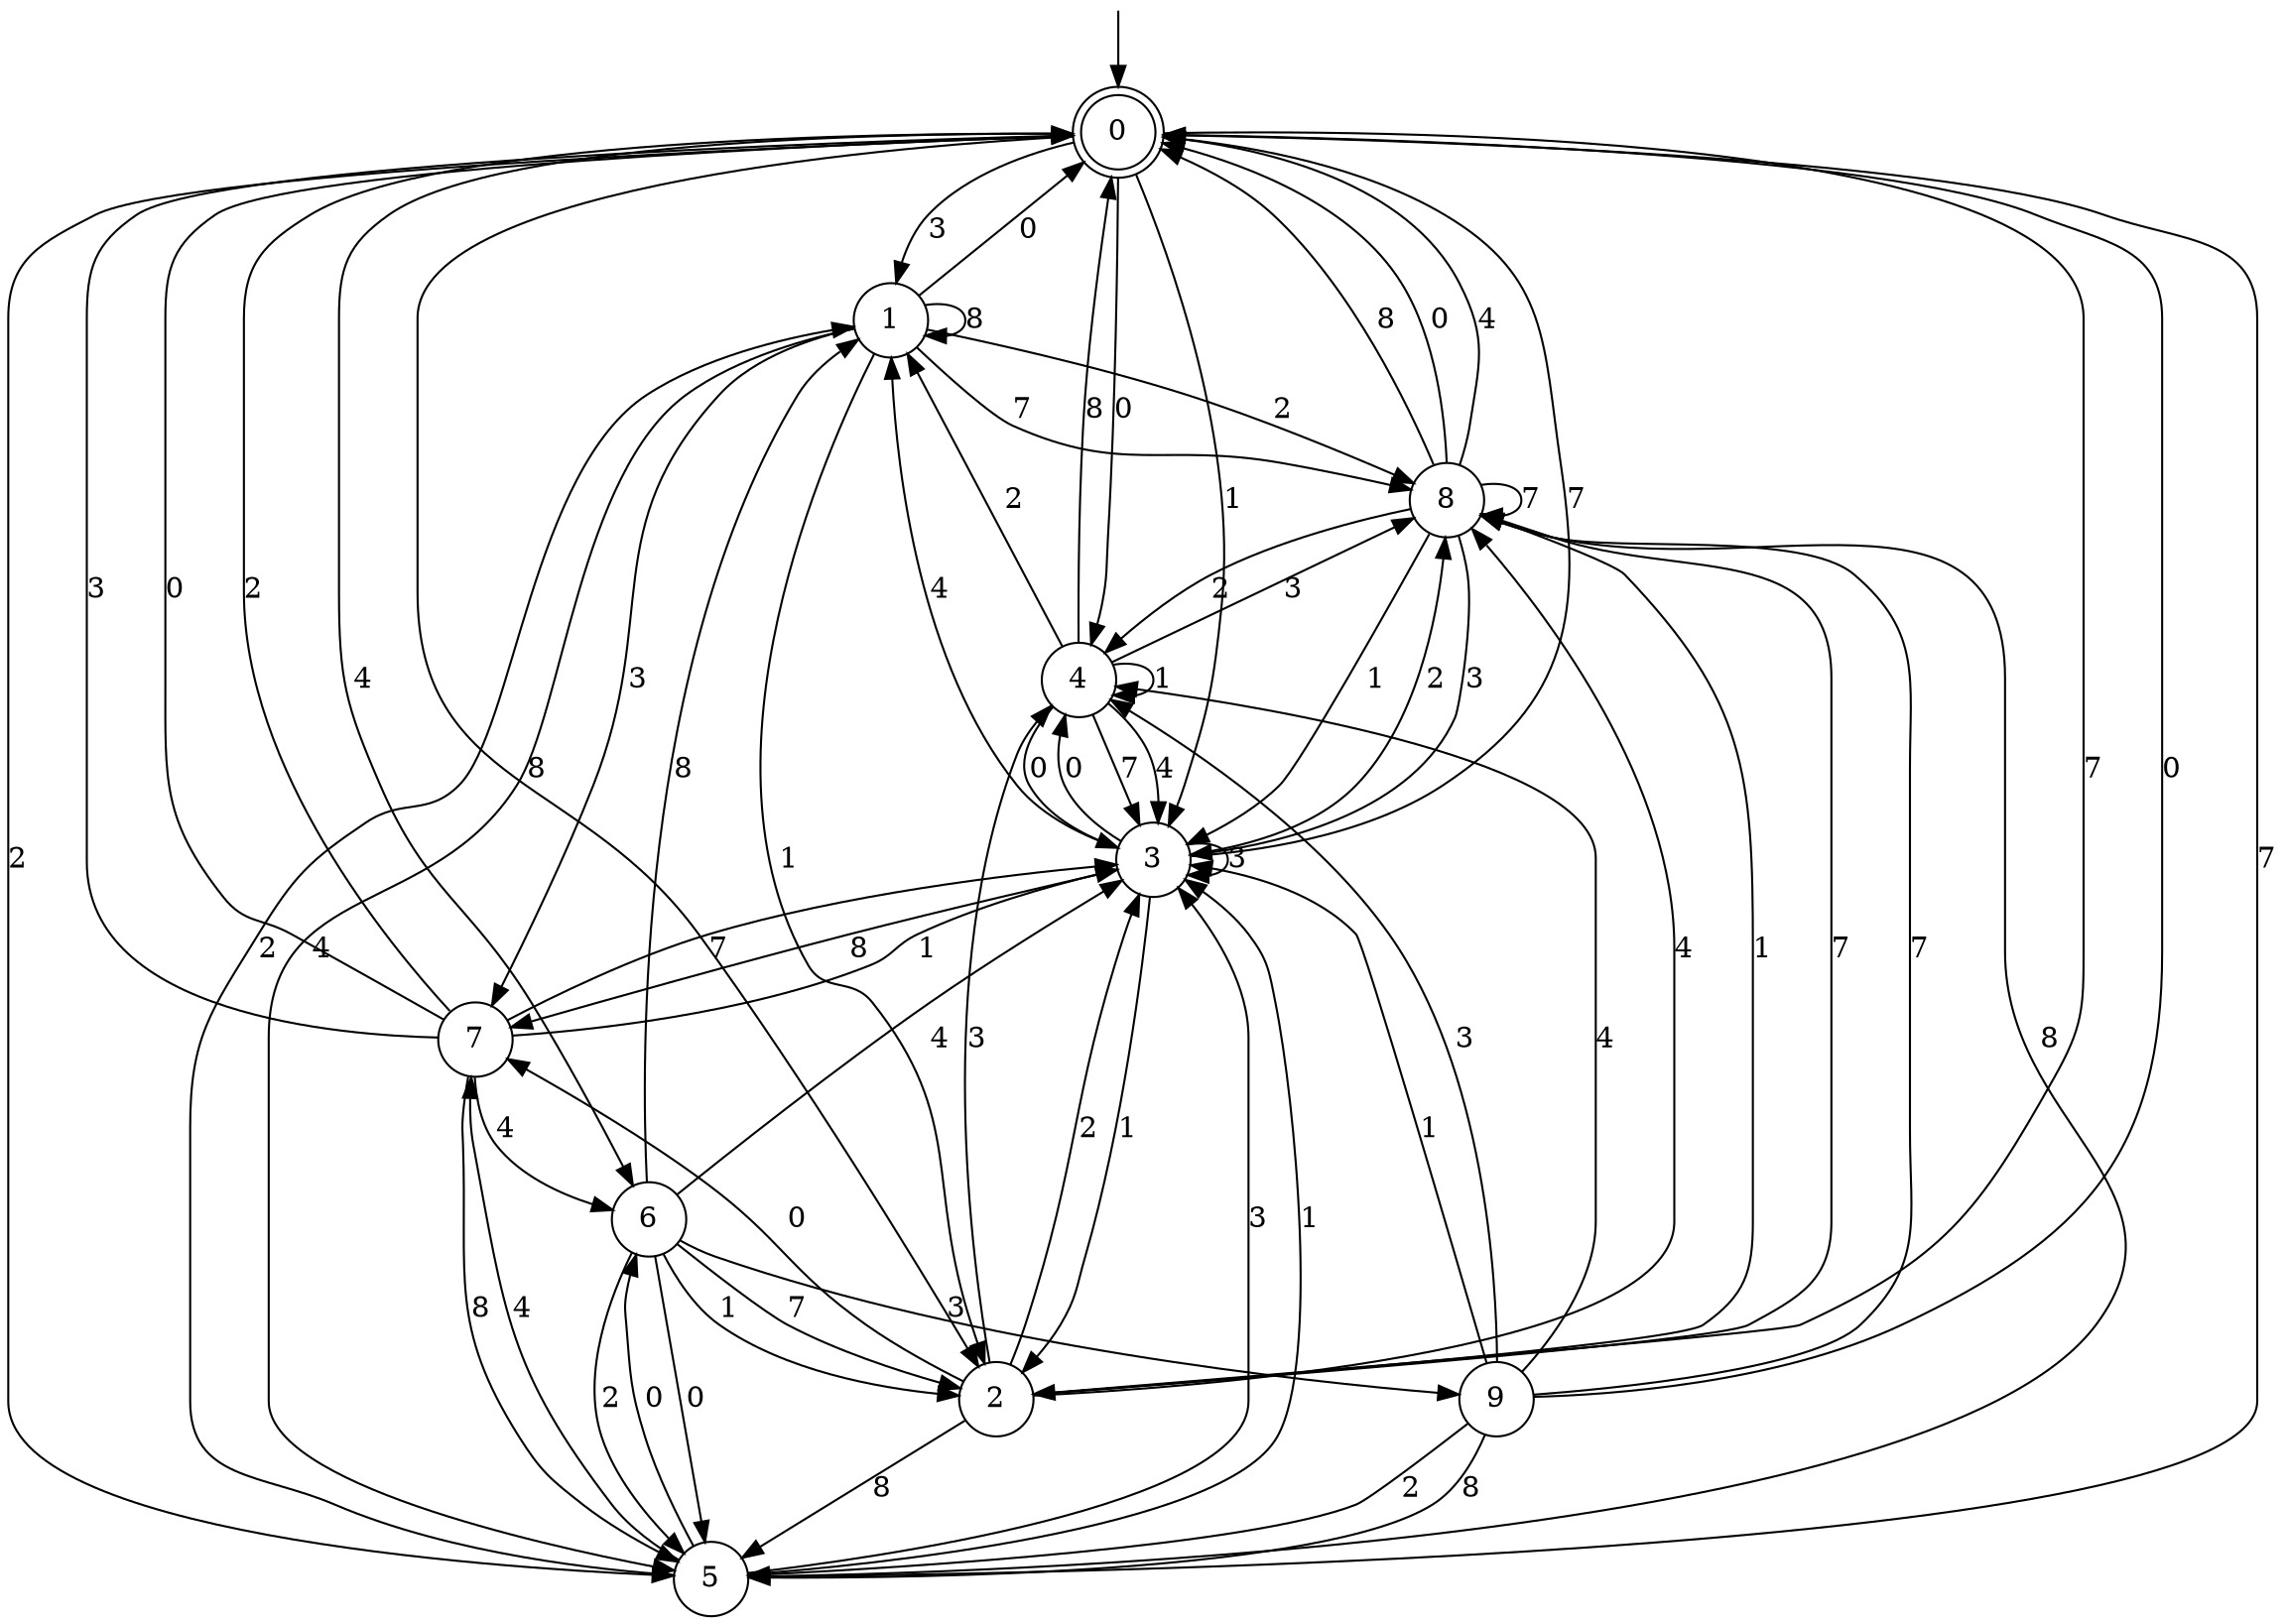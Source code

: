 digraph g {

	s0 [shape="doublecircle" label="0"];
	s1 [shape="circle" label="1"];
	s2 [shape="circle" label="2"];
	s3 [shape="circle" label="3"];
	s4 [shape="circle" label="4"];
	s5 [shape="circle" label="5"];
	s6 [shape="circle" label="6"];
	s7 [shape="circle" label="7"];
	s8 [shape="circle" label="8"];
	s9 [shape="circle" label="9"];
	s0 -> s1 [label="3"];
	s0 -> s2 [label="8"];
	s0 -> s3 [label="1"];
	s0 -> s2 [label="7"];
	s0 -> s4 [label="0"];
	s0 -> s5 [label="2"];
	s0 -> s6 [label="4"];
	s1 -> s7 [label="3"];
	s1 -> s1 [label="8"];
	s1 -> s2 [label="1"];
	s1 -> s8 [label="7"];
	s1 -> s0 [label="0"];
	s1 -> s8 [label="2"];
	s1 -> s5 [label="4"];
	s2 -> s4 [label="3"];
	s2 -> s5 [label="8"];
	s2 -> s8 [label="1"];
	s2 -> s8 [label="7"];
	s2 -> s7 [label="0"];
	s2 -> s3 [label="2"];
	s2 -> s8 [label="4"];
	s3 -> s3 [label="3"];
	s3 -> s7 [label="8"];
	s3 -> s2 [label="1"];
	s3 -> s0 [label="7"];
	s3 -> s4 [label="0"];
	s3 -> s8 [label="2"];
	s3 -> s1 [label="4"];
	s4 -> s8 [label="3"];
	s4 -> s0 [label="8"];
	s4 -> s4 [label="1"];
	s4 -> s3 [label="7"];
	s4 -> s3 [label="0"];
	s4 -> s1 [label="2"];
	s4 -> s3 [label="4"];
	s5 -> s3 [label="3"];
	s5 -> s8 [label="8"];
	s5 -> s3 [label="1"];
	s5 -> s0 [label="7"];
	s5 -> s6 [label="0"];
	s5 -> s1 [label="2"];
	s5 -> s7 [label="4"];
	s6 -> s9 [label="3"];
	s6 -> s1 [label="8"];
	s6 -> s2 [label="1"];
	s6 -> s2 [label="7"];
	s6 -> s5 [label="0"];
	s6 -> s5 [label="2"];
	s6 -> s3 [label="4"];
	s7 -> s0 [label="3"];
	s7 -> s5 [label="8"];
	s7 -> s3 [label="1"];
	s7 -> s3 [label="7"];
	s7 -> s0 [label="0"];
	s7 -> s0 [label="2"];
	s7 -> s6 [label="4"];
	s8 -> s3 [label="3"];
	s8 -> s0 [label="8"];
	s8 -> s3 [label="1"];
	s8 -> s8 [label="7"];
	s8 -> s0 [label="0"];
	s8 -> s4 [label="2"];
	s8 -> s0 [label="4"];
	s9 -> s4 [label="3"];
	s9 -> s5 [label="8"];
	s9 -> s3 [label="1"];
	s9 -> s8 [label="7"];
	s9 -> s0 [label="0"];
	s9 -> s5 [label="2"];
	s9 -> s4 [label="4"];

__start0 [label="" shape="none" width="0" height="0"];
__start0 -> s0;

}
